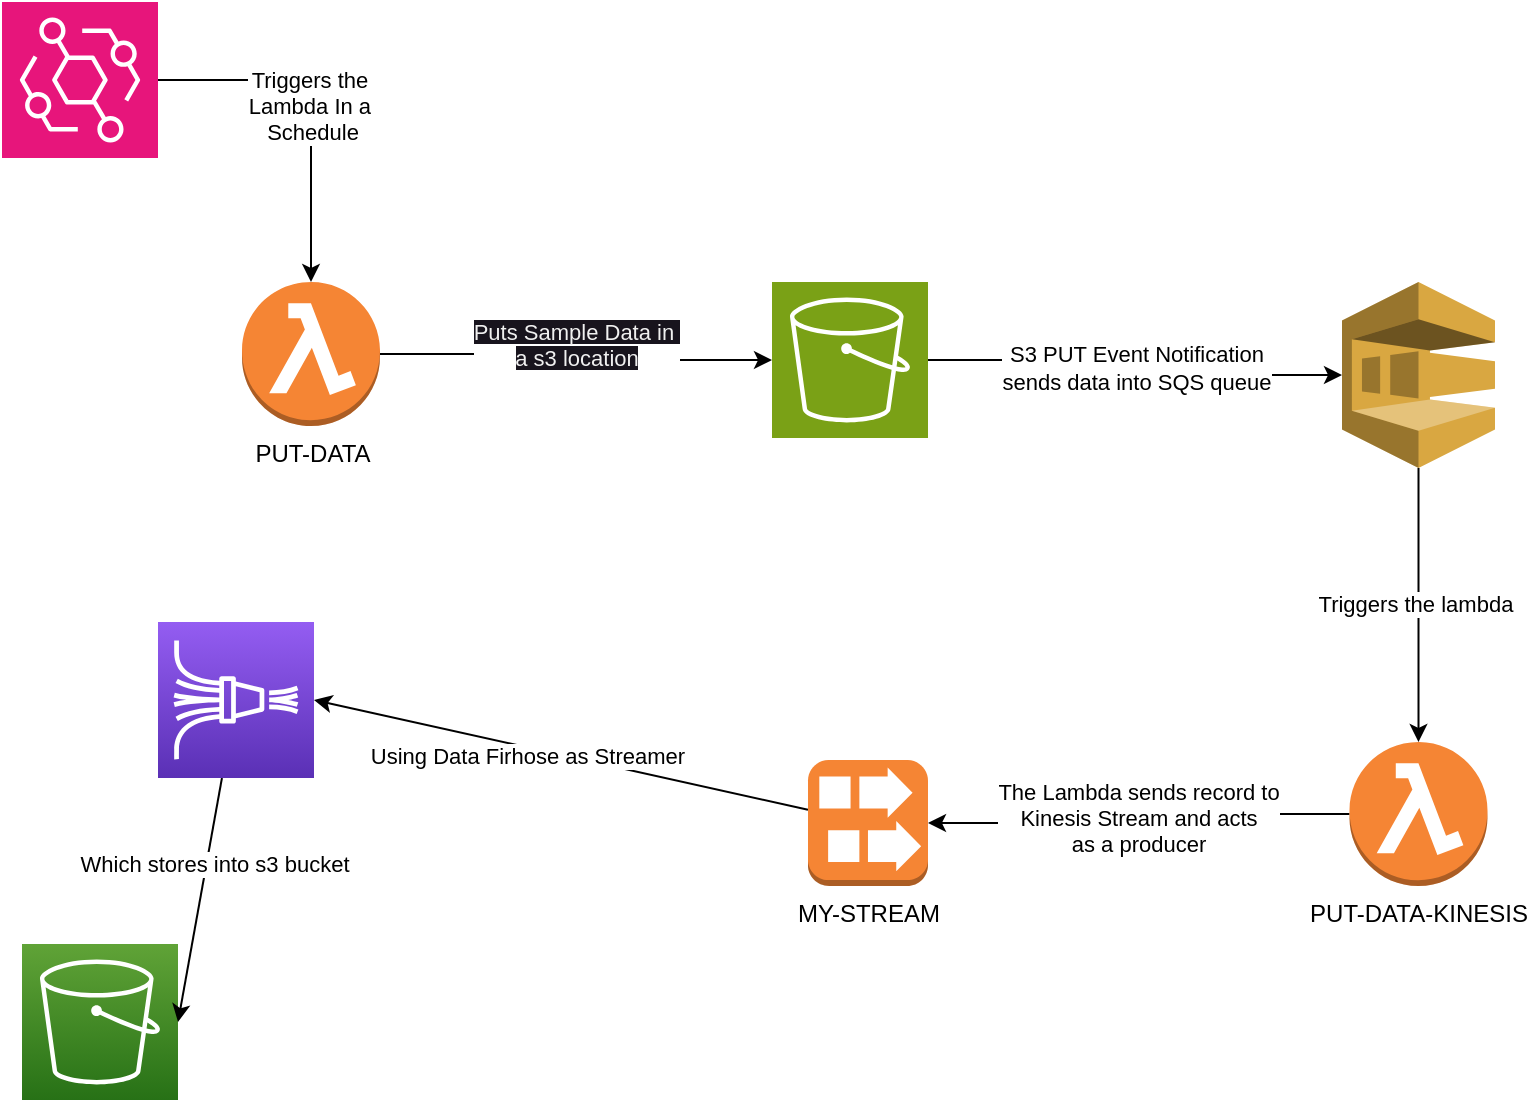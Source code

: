 <mxfile>
    <diagram name="Page-1" id="ldpmcUmgLCcTV0pEvil1">
        <mxGraphModel dx="805" dy="568" grid="1" gridSize="10" guides="1" tooltips="1" connect="1" arrows="1" fold="1" page="1" pageScale="1" pageWidth="850" pageHeight="1100" math="0" shadow="0">
            <root>
                <mxCell id="0"/>
                <mxCell id="1" parent="0"/>
                <mxCell id="ZuITgxZwaFgsTTyRQMIV-15" value="&#10;&lt;span style=&quot;color: rgb(240, 240, 240); font-family: Helvetica; font-size: 11px; font-style: normal; font-variant-ligatures: normal; font-variant-caps: normal; font-weight: 400; letter-spacing: normal; orphans: 2; text-align: center; text-indent: 0px; text-transform: none; widows: 2; word-spacing: 0px; -webkit-text-stroke-width: 0px; background-color: rgb(24, 20, 29); text-decoration-thickness: initial; text-decoration-style: initial; text-decoration-color: initial; float: none; display: inline !important;&quot;&gt;Puts Sample Data in&amp;nbsp;&lt;/span&gt;&lt;br style=&quot;border-color: rgb(0, 0, 0); color: rgb(240, 240, 240); font-family: Helvetica; font-size: 11px; font-style: normal; font-variant-ligatures: normal; font-variant-caps: normal; font-weight: 400; letter-spacing: normal; orphans: 2; text-align: center; text-indent: 0px; text-transform: none; widows: 2; word-spacing: 0px; -webkit-text-stroke-width: 0px; text-decoration-thickness: initial; text-decoration-style: initial; text-decoration-color: initial;&quot;&gt;&lt;span style=&quot;color: rgb(240, 240, 240); font-family: Helvetica; font-size: 11px; font-style: normal; font-variant-ligatures: normal; font-variant-caps: normal; font-weight: 400; letter-spacing: normal; orphans: 2; text-align: center; text-indent: 0px; text-transform: none; widows: 2; word-spacing: 0px; -webkit-text-stroke-width: 0px; background-color: rgb(24, 20, 29); text-decoration-thickness: initial; text-decoration-style: initial; text-decoration-color: initial; float: none; display: inline !important;&quot;&gt;a s3 location&lt;/span&gt;&#10;&#10;" style="edgeStyle=orthogonalEdgeStyle;rounded=0;orthogonalLoop=1;jettySize=auto;html=1;" parent="1" source="ZuITgxZwaFgsTTyRQMIV-1" target="ZuITgxZwaFgsTTyRQMIV-2" edge="1">
                    <mxGeometry relative="1" as="geometry"/>
                </mxCell>
                <mxCell id="ZuITgxZwaFgsTTyRQMIV-1" value="PUT-DATA" style="outlineConnect=0;dashed=0;verticalLabelPosition=bottom;verticalAlign=top;align=center;html=1;shape=mxgraph.aws3.lambda_function;fillColor=#F58534;gradientColor=none;" parent="1" vertex="1">
                    <mxGeometry x="160" y="180" width="69" height="72" as="geometry"/>
                </mxCell>
                <mxCell id="ZuITgxZwaFgsTTyRQMIV-2" value="" style="sketch=0;points=[[0,0,0],[0.25,0,0],[0.5,0,0],[0.75,0,0],[1,0,0],[0,1,0],[0.25,1,0],[0.5,1,0],[0.75,1,0],[1,1,0],[0,0.25,0],[0,0.5,0],[0,0.75,0],[1,0.25,0],[1,0.5,0],[1,0.75,0]];outlineConnect=0;fontColor=#232F3E;fillColor=#7AA116;strokeColor=#ffffff;dashed=0;verticalLabelPosition=bottom;verticalAlign=top;align=center;html=1;fontSize=12;fontStyle=0;aspect=fixed;shape=mxgraph.aws4.resourceIcon;resIcon=mxgraph.aws4.s3;" parent="1" vertex="1">
                    <mxGeometry x="425" y="180" width="78" height="78" as="geometry"/>
                </mxCell>
                <mxCell id="ZuITgxZwaFgsTTyRQMIV-5" value="Triggers the&amp;nbsp;&lt;br&gt;Lambda In a&amp;nbsp;&lt;br&gt;Schedule" style="edgeStyle=orthogonalEdgeStyle;rounded=0;orthogonalLoop=1;jettySize=auto;html=1;" parent="1" source="ZuITgxZwaFgsTTyRQMIV-4" target="ZuITgxZwaFgsTTyRQMIV-1" edge="1">
                    <mxGeometry relative="1" as="geometry"/>
                </mxCell>
                <mxCell id="ZuITgxZwaFgsTTyRQMIV-4" value="" style="sketch=0;points=[[0,0,0],[0.25,0,0],[0.5,0,0],[0.75,0,0],[1,0,0],[0,1,0],[0.25,1,0],[0.5,1,0],[0.75,1,0],[1,1,0],[0,0.25,0],[0,0.5,0],[0,0.75,0],[1,0.25,0],[1,0.5,0],[1,0.75,0]];outlineConnect=0;fontColor=#232F3E;fillColor=#E7157B;strokeColor=#ffffff;dashed=0;verticalLabelPosition=bottom;verticalAlign=top;align=center;html=1;fontSize=12;fontStyle=0;aspect=fixed;shape=mxgraph.aws4.resourceIcon;resIcon=mxgraph.aws4.eventbridge;" parent="1" vertex="1">
                    <mxGeometry x="40" y="40" width="78" height="78" as="geometry"/>
                </mxCell>
                <mxCell id="ZuITgxZwaFgsTTyRQMIV-6" value="" style="outlineConnect=0;dashed=0;verticalLabelPosition=bottom;verticalAlign=top;align=center;html=1;shape=mxgraph.aws3.sqs;fillColor=#D9A741;gradientColor=none;" parent="1" vertex="1">
                    <mxGeometry x="710" y="180" width="76.5" height="93" as="geometry"/>
                </mxCell>
                <mxCell id="ZuITgxZwaFgsTTyRQMIV-7" value="S3 PUT Event Notification&lt;br&gt;sends data into SQS queue" style="edgeStyle=orthogonalEdgeStyle;rounded=0;orthogonalLoop=1;jettySize=auto;html=1;entryX=0;entryY=0.5;entryDx=0;entryDy=0;entryPerimeter=0;" parent="1" source="ZuITgxZwaFgsTTyRQMIV-2" target="ZuITgxZwaFgsTTyRQMIV-6" edge="1">
                    <mxGeometry relative="1" as="geometry"/>
                </mxCell>
                <mxCell id="ZuITgxZwaFgsTTyRQMIV-14" value="The Lambda sends record to&lt;br&gt;Kinesis Stream and acts&lt;br&gt;as a producer" style="edgeStyle=orthogonalEdgeStyle;rounded=0;orthogonalLoop=1;jettySize=auto;html=1;" parent="1" source="ZuITgxZwaFgsTTyRQMIV-8" target="ZuITgxZwaFgsTTyRQMIV-12" edge="1">
                    <mxGeometry relative="1" as="geometry"/>
                </mxCell>
                <mxCell id="ZuITgxZwaFgsTTyRQMIV-8" value="PUT-DATA-KINESIS" style="outlineConnect=0;dashed=0;verticalLabelPosition=bottom;verticalAlign=top;align=center;html=1;shape=mxgraph.aws3.lambda_function;fillColor=#F58534;gradientColor=none;" parent="1" vertex="1">
                    <mxGeometry x="713.75" y="410" width="69" height="72" as="geometry"/>
                </mxCell>
                <mxCell id="ZuITgxZwaFgsTTyRQMIV-11" value="Triggers the lambda&amp;nbsp;" style="edgeStyle=orthogonalEdgeStyle;rounded=0;orthogonalLoop=1;jettySize=auto;html=1;entryX=0.5;entryY=0;entryDx=0;entryDy=0;entryPerimeter=0;" parent="1" source="ZuITgxZwaFgsTTyRQMIV-6" target="ZuITgxZwaFgsTTyRQMIV-8" edge="1">
                    <mxGeometry relative="1" as="geometry"/>
                </mxCell>
                <mxCell id="10" style="edgeStyle=none;html=1;entryX=1;entryY=0.5;entryDx=0;entryDy=0;entryPerimeter=0;" edge="1" parent="1" source="ZuITgxZwaFgsTTyRQMIV-12" target="4">
                    <mxGeometry relative="1" as="geometry"/>
                </mxCell>
                <mxCell id="11" value="Using Data Firhose as Streamer&amp;nbsp;" style="edgeLabel;html=1;align=center;verticalAlign=middle;resizable=0;points=[];" vertex="1" connectable="0" parent="10">
                    <mxGeometry x="0.122" y="4" relative="1" as="geometry">
                        <mxPoint as="offset"/>
                    </mxGeometry>
                </mxCell>
                <mxCell id="ZuITgxZwaFgsTTyRQMIV-12" value="MY-STREAM" style="outlineConnect=0;dashed=0;verticalLabelPosition=bottom;verticalAlign=top;align=center;html=1;shape=mxgraph.aws3.kinesis_streams;fillColor=#F58534;gradientColor=none;" parent="1" vertex="1">
                    <mxGeometry x="443" y="419" width="60" height="63" as="geometry"/>
                </mxCell>
                <mxCell id="2" value="" style="sketch=0;points=[[0,0,0],[0.25,0,0],[0.5,0,0],[0.75,0,0],[1,0,0],[0,1,0],[0.25,1,0],[0.5,1,0],[0.75,1,0],[1,1,0],[0,0.25,0],[0,0.5,0],[0,0.75,0],[1,0.25,0],[1,0.5,0],[1,0.75,0]];outlineConnect=0;fontColor=#232F3E;gradientColor=#60A337;gradientDirection=north;fillColor=#277116;strokeColor=#ffffff;dashed=0;verticalLabelPosition=bottom;verticalAlign=top;align=center;html=1;fontSize=12;fontStyle=0;aspect=fixed;shape=mxgraph.aws4.resourceIcon;resIcon=mxgraph.aws4.s3;" vertex="1" parent="1">
                    <mxGeometry x="50" y="511" width="78" height="78" as="geometry"/>
                </mxCell>
                <mxCell id="12" style="edgeStyle=none;html=1;entryX=1;entryY=0.5;entryDx=0;entryDy=0;entryPerimeter=0;" edge="1" parent="1" source="4" target="2">
                    <mxGeometry relative="1" as="geometry"/>
                </mxCell>
                <mxCell id="13" value="Which stores into s3 bucket" style="edgeLabel;html=1;align=center;verticalAlign=middle;resizable=0;points=[];" vertex="1" connectable="0" parent="12">
                    <mxGeometry x="-0.331" y="3" relative="1" as="geometry">
                        <mxPoint y="1" as="offset"/>
                    </mxGeometry>
                </mxCell>
                <mxCell id="4" value="" style="sketch=0;points=[[0,0,0],[0.25,0,0],[0.5,0,0],[0.75,0,0],[1,0,0],[0,1,0],[0.25,1,0],[0.5,1,0],[0.75,1,0],[1,1,0],[0,0.25,0],[0,0.5,0],[0,0.75,0],[1,0.25,0],[1,0.5,0],[1,0.75,0]];outlineConnect=0;fontColor=#232F3E;gradientColor=#945DF2;gradientDirection=north;fillColor=#5A30B5;strokeColor=#ffffff;dashed=0;verticalLabelPosition=bottom;verticalAlign=top;align=center;html=1;fontSize=12;fontStyle=0;aspect=fixed;shape=mxgraph.aws4.resourceIcon;resIcon=mxgraph.aws4.kinesis_data_firehose;" vertex="1" parent="1">
                    <mxGeometry x="118" y="350" width="78" height="78" as="geometry"/>
                </mxCell>
            </root>
        </mxGraphModel>
    </diagram>
</mxfile>